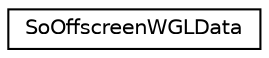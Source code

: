 digraph "Graphical Class Hierarchy"
{
 // LATEX_PDF_SIZE
  edge [fontname="Helvetica",fontsize="10",labelfontname="Helvetica",labelfontsize="10"];
  node [fontname="Helvetica",fontsize="10",shape=record];
  rankdir="LR";
  Node0 [label="SoOffscreenWGLData",height=0.2,width=0.4,color="black", fillcolor="white", style="filled",URL="$classSoOffscreenWGLData.html",tooltip=" "];
}
